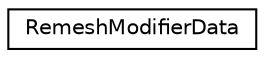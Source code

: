 digraph G
{
  edge [fontname="Helvetica",fontsize="10",labelfontname="Helvetica",labelfontsize="10"];
  node [fontname="Helvetica",fontsize="10",shape=record];
  rankdir=LR;
  Node1 [label="RemeshModifierData",height=0.2,width=0.4,color="black", fillcolor="white", style="filled",URL="$df/dce/structRemeshModifierData.html"];
}
